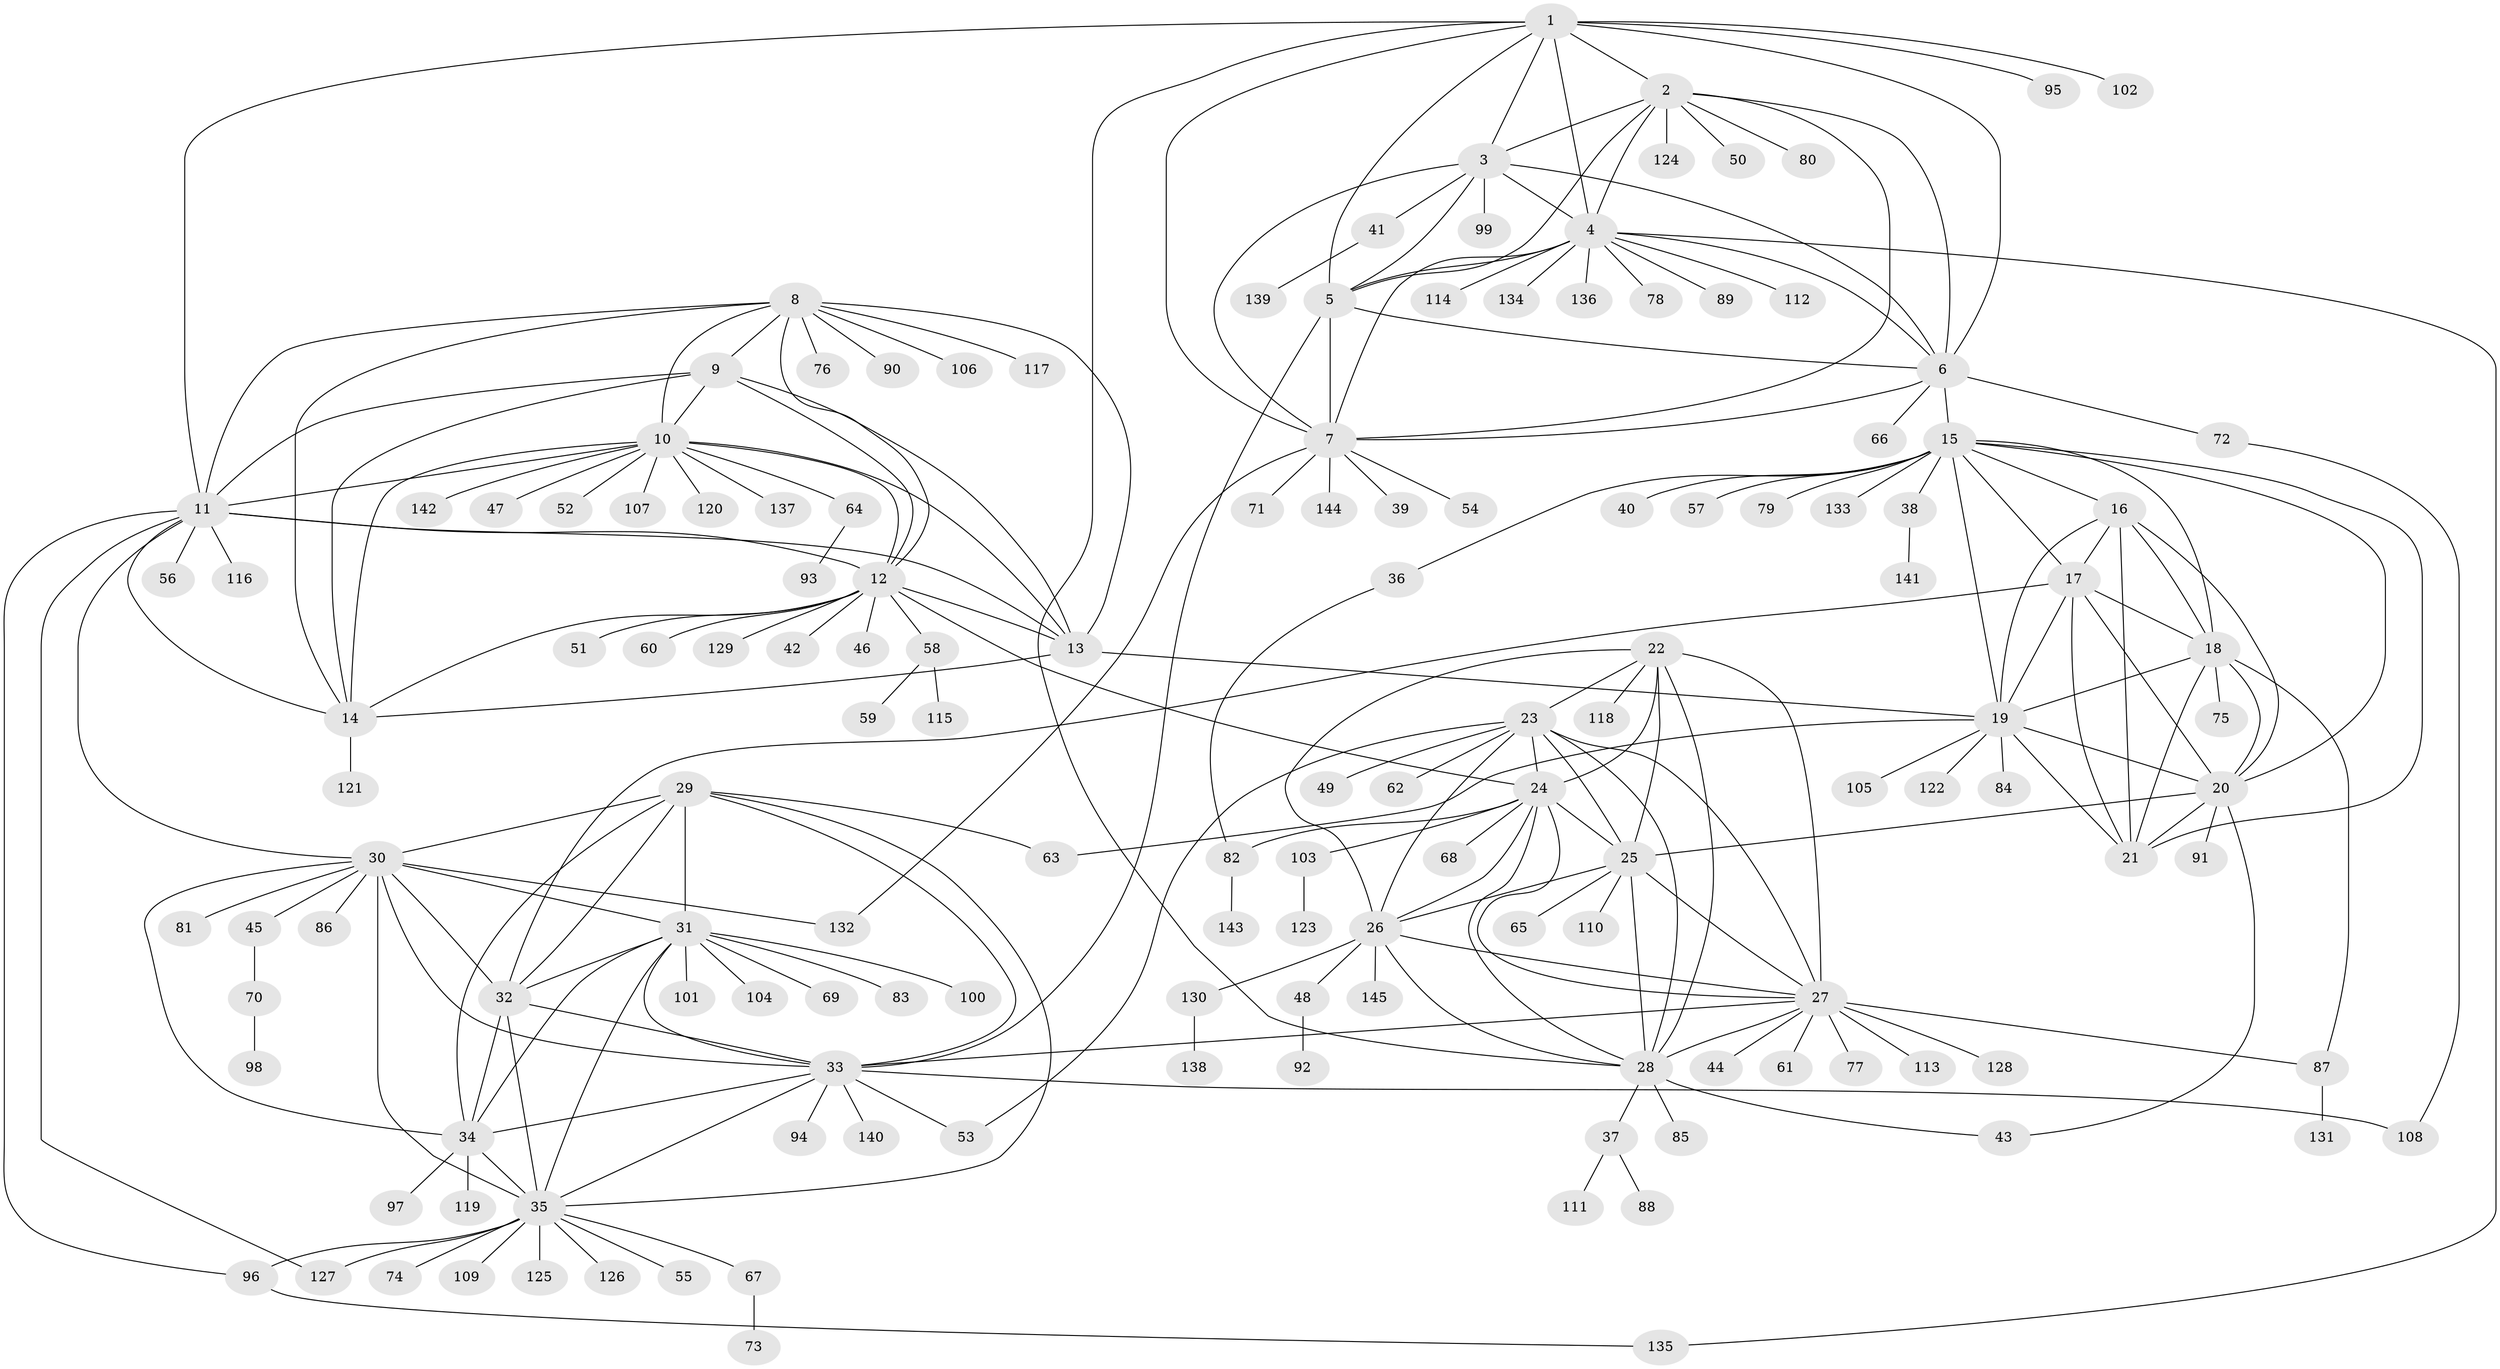 // coarse degree distribution, {7: 0.03409090909090909, 5: 0.056818181818181816, 6: 0.03409090909090909, 11: 0.022727272727272728, 10: 0.011363636363636364, 16: 0.011363636363636364, 3: 0.045454545454545456, 9: 0.03409090909090909, 8: 0.03409090909090909, 12: 0.011363636363636364, 14: 0.011363636363636364, 4: 0.011363636363636364, 2: 0.17045454545454544, 1: 0.5113636363636364}
// Generated by graph-tools (version 1.1) at 2025/52/03/04/25 22:52:14]
// undirected, 145 vertices, 235 edges
graph export_dot {
  node [color=gray90,style=filled];
  1;
  2;
  3;
  4;
  5;
  6;
  7;
  8;
  9;
  10;
  11;
  12;
  13;
  14;
  15;
  16;
  17;
  18;
  19;
  20;
  21;
  22;
  23;
  24;
  25;
  26;
  27;
  28;
  29;
  30;
  31;
  32;
  33;
  34;
  35;
  36;
  37;
  38;
  39;
  40;
  41;
  42;
  43;
  44;
  45;
  46;
  47;
  48;
  49;
  50;
  51;
  52;
  53;
  54;
  55;
  56;
  57;
  58;
  59;
  60;
  61;
  62;
  63;
  64;
  65;
  66;
  67;
  68;
  69;
  70;
  71;
  72;
  73;
  74;
  75;
  76;
  77;
  78;
  79;
  80;
  81;
  82;
  83;
  84;
  85;
  86;
  87;
  88;
  89;
  90;
  91;
  92;
  93;
  94;
  95;
  96;
  97;
  98;
  99;
  100;
  101;
  102;
  103;
  104;
  105;
  106;
  107;
  108;
  109;
  110;
  111;
  112;
  113;
  114;
  115;
  116;
  117;
  118;
  119;
  120;
  121;
  122;
  123;
  124;
  125;
  126;
  127;
  128;
  129;
  130;
  131;
  132;
  133;
  134;
  135;
  136;
  137;
  138;
  139;
  140;
  141;
  142;
  143;
  144;
  145;
  1 -- 2;
  1 -- 3;
  1 -- 4;
  1 -- 5;
  1 -- 6;
  1 -- 7;
  1 -- 11;
  1 -- 28;
  1 -- 95;
  1 -- 102;
  2 -- 3;
  2 -- 4;
  2 -- 5;
  2 -- 6;
  2 -- 7;
  2 -- 50;
  2 -- 80;
  2 -- 124;
  3 -- 4;
  3 -- 5;
  3 -- 6;
  3 -- 7;
  3 -- 41;
  3 -- 99;
  4 -- 5;
  4 -- 6;
  4 -- 7;
  4 -- 78;
  4 -- 89;
  4 -- 112;
  4 -- 114;
  4 -- 134;
  4 -- 135;
  4 -- 136;
  5 -- 6;
  5 -- 7;
  5 -- 33;
  6 -- 7;
  6 -- 15;
  6 -- 66;
  6 -- 72;
  7 -- 39;
  7 -- 54;
  7 -- 71;
  7 -- 132;
  7 -- 144;
  8 -- 9;
  8 -- 10;
  8 -- 11;
  8 -- 12;
  8 -- 13;
  8 -- 14;
  8 -- 76;
  8 -- 90;
  8 -- 106;
  8 -- 117;
  9 -- 10;
  9 -- 11;
  9 -- 12;
  9 -- 13;
  9 -- 14;
  10 -- 11;
  10 -- 12;
  10 -- 13;
  10 -- 14;
  10 -- 47;
  10 -- 52;
  10 -- 64;
  10 -- 107;
  10 -- 120;
  10 -- 137;
  10 -- 142;
  11 -- 12;
  11 -- 13;
  11 -- 14;
  11 -- 30;
  11 -- 56;
  11 -- 96;
  11 -- 116;
  11 -- 127;
  12 -- 13;
  12 -- 14;
  12 -- 24;
  12 -- 42;
  12 -- 46;
  12 -- 51;
  12 -- 58;
  12 -- 60;
  12 -- 129;
  13 -- 14;
  13 -- 19;
  14 -- 121;
  15 -- 16;
  15 -- 17;
  15 -- 18;
  15 -- 19;
  15 -- 20;
  15 -- 21;
  15 -- 36;
  15 -- 38;
  15 -- 40;
  15 -- 57;
  15 -- 79;
  15 -- 133;
  16 -- 17;
  16 -- 18;
  16 -- 19;
  16 -- 20;
  16 -- 21;
  17 -- 18;
  17 -- 19;
  17 -- 20;
  17 -- 21;
  17 -- 32;
  18 -- 19;
  18 -- 20;
  18 -- 21;
  18 -- 75;
  18 -- 87;
  19 -- 20;
  19 -- 21;
  19 -- 63;
  19 -- 84;
  19 -- 105;
  19 -- 122;
  20 -- 21;
  20 -- 25;
  20 -- 43;
  20 -- 91;
  22 -- 23;
  22 -- 24;
  22 -- 25;
  22 -- 26;
  22 -- 27;
  22 -- 28;
  22 -- 118;
  23 -- 24;
  23 -- 25;
  23 -- 26;
  23 -- 27;
  23 -- 28;
  23 -- 49;
  23 -- 53;
  23 -- 62;
  24 -- 25;
  24 -- 26;
  24 -- 27;
  24 -- 28;
  24 -- 68;
  24 -- 82;
  24 -- 103;
  25 -- 26;
  25 -- 27;
  25 -- 28;
  25 -- 65;
  25 -- 110;
  26 -- 27;
  26 -- 28;
  26 -- 48;
  26 -- 130;
  26 -- 145;
  27 -- 28;
  27 -- 33;
  27 -- 44;
  27 -- 61;
  27 -- 77;
  27 -- 87;
  27 -- 113;
  27 -- 128;
  28 -- 37;
  28 -- 43;
  28 -- 85;
  29 -- 30;
  29 -- 31;
  29 -- 32;
  29 -- 33;
  29 -- 34;
  29 -- 35;
  29 -- 63;
  30 -- 31;
  30 -- 32;
  30 -- 33;
  30 -- 34;
  30 -- 35;
  30 -- 45;
  30 -- 81;
  30 -- 86;
  30 -- 132;
  31 -- 32;
  31 -- 33;
  31 -- 34;
  31 -- 35;
  31 -- 69;
  31 -- 83;
  31 -- 100;
  31 -- 101;
  31 -- 104;
  32 -- 33;
  32 -- 34;
  32 -- 35;
  33 -- 34;
  33 -- 35;
  33 -- 53;
  33 -- 94;
  33 -- 108;
  33 -- 140;
  34 -- 35;
  34 -- 97;
  34 -- 119;
  35 -- 55;
  35 -- 67;
  35 -- 74;
  35 -- 96;
  35 -- 109;
  35 -- 125;
  35 -- 126;
  35 -- 127;
  36 -- 82;
  37 -- 88;
  37 -- 111;
  38 -- 141;
  41 -- 139;
  45 -- 70;
  48 -- 92;
  58 -- 59;
  58 -- 115;
  64 -- 93;
  67 -- 73;
  70 -- 98;
  72 -- 108;
  82 -- 143;
  87 -- 131;
  96 -- 135;
  103 -- 123;
  130 -- 138;
}

